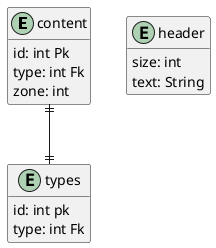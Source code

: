 @startuml  database for cms
!define primary_key(x) <u>**PK**: X</u>
hide methods
hide stereotypes

entity content{
    id: int Pk
    type: int Fk
    zone: int
}

entity types{
    id: int pk
    type: int Fk
}

entity header{
    size: int 
    text: String
}

content||--||types



@enduml